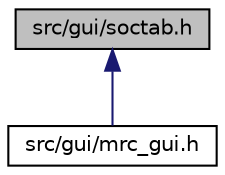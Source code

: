 digraph "src/gui/soctab.h"
{
 // LATEX_PDF_SIZE
  edge [fontname="Helvetica",fontsize="10",labelfontname="Helvetica",labelfontsize="10"];
  node [fontname="Helvetica",fontsize="10",shape=record];
  Node1 [label="src/gui/soctab.h",height=0.2,width=0.4,color="black", fillcolor="grey75", style="filled", fontcolor="black",tooltip="display tab for sum of cisoids"];
  Node1 -> Node2 [dir="back",color="midnightblue",fontsize="10",style="solid",fontname="Helvetica"];
  Node2 [label="src/gui/mrc_gui.h",height=0.2,width=0.4,color="black", fillcolor="white", style="filled",URL="$mrc__gui_8h.html",tooltip="app for display mrc"];
}
